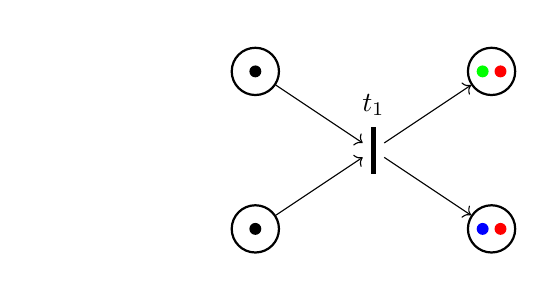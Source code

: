 \usetikzlibrary{positioning,fit,backgrounds,arrows,shapes,automata,petri,calc,bending}
\tikzset{
    place/.style={
        circle,
        thick,
        minimum size=6mm,
                draw
    },
    transitionV/.style={
        rectangle,
        thick,
        fill=black,
        minimum height=6mm,
        inner xsep=1pt
    }
}
\begin{tikzpicture}[]
%\draw[gray!30] (0,-3) grid (12,3);
%\node[gray!50] at (0,0) {0};

\node [place,colored tokens={black},label=above:$$] (p1) at (0,2){};
\node [place,colored tokens={black},label=above:$$] (p2) at (0,0){};
\node [place,colored tokens={green, red},label=above:$$] (p3) at (3,2){};
\node [place,colored tokens={blue, red},label=above:$$] (p4) at (3,0){};
\node [transitionV,label=above:$t_1$] (t1) at (1.5,1){};


\draw (p1) edge[shorten >=3pt,->] node[below] {$$} (t1);
\draw (p2) edge[shorten >=3pt,->] node[above] {$$} (t1);
\draw (t1) edge[shorten <=3pt,->] node[below] {$$} (p3);
\draw (t1) edge[shorten <=3pt,->] node[above] {$$} (p4);


\end{tikzpicture}